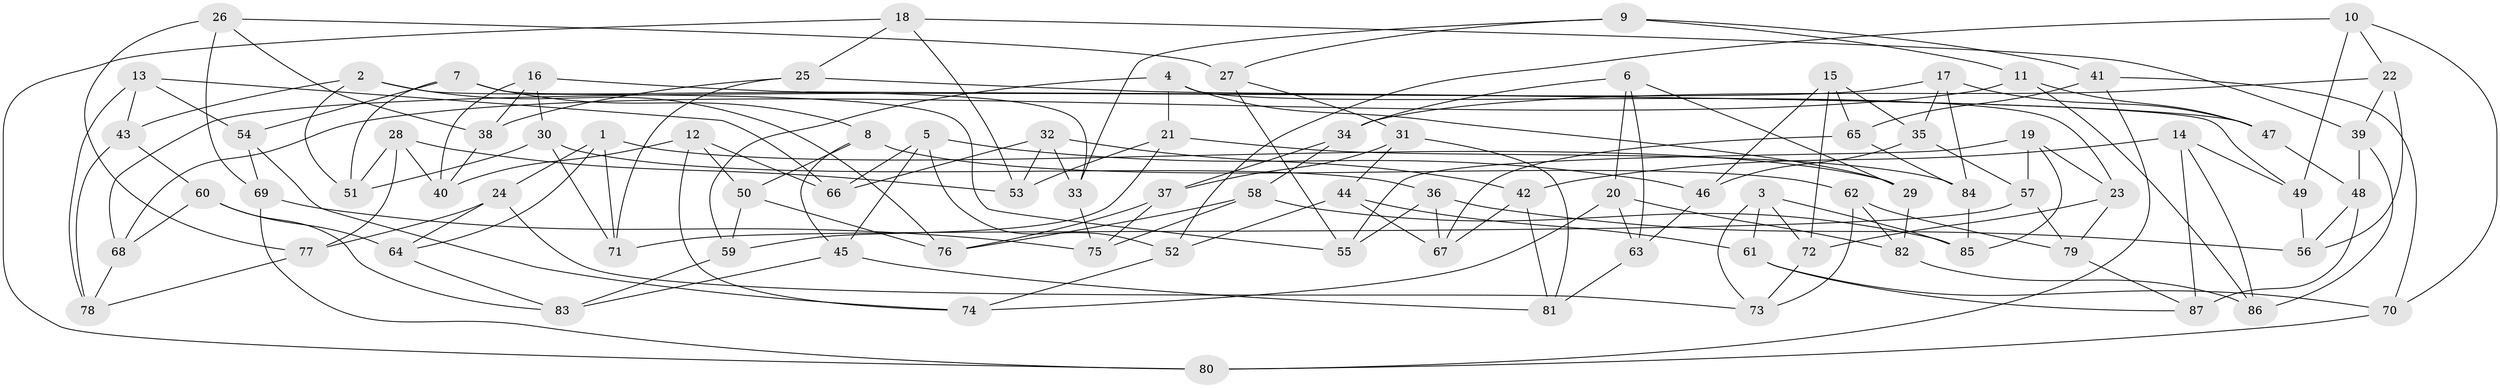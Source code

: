 // coarse degree distribution, {5: 0.27450980392156865, 6: 0.4117647058823529, 4: 0.27450980392156865, 3: 0.0392156862745098}
// Generated by graph-tools (version 1.1) at 2025/42/03/06/25 10:42:22]
// undirected, 87 vertices, 174 edges
graph export_dot {
graph [start="1"]
  node [color=gray90,style=filled];
  1;
  2;
  3;
  4;
  5;
  6;
  7;
  8;
  9;
  10;
  11;
  12;
  13;
  14;
  15;
  16;
  17;
  18;
  19;
  20;
  21;
  22;
  23;
  24;
  25;
  26;
  27;
  28;
  29;
  30;
  31;
  32;
  33;
  34;
  35;
  36;
  37;
  38;
  39;
  40;
  41;
  42;
  43;
  44;
  45;
  46;
  47;
  48;
  49;
  50;
  51;
  52;
  53;
  54;
  55;
  56;
  57;
  58;
  59;
  60;
  61;
  62;
  63;
  64;
  65;
  66;
  67;
  68;
  69;
  70;
  71;
  72;
  73;
  74;
  75;
  76;
  77;
  78;
  79;
  80;
  81;
  82;
  83;
  84;
  85;
  86;
  87;
  1 -- 29;
  1 -- 64;
  1 -- 24;
  1 -- 71;
  2 -- 76;
  2 -- 51;
  2 -- 55;
  2 -- 43;
  3 -- 61;
  3 -- 72;
  3 -- 85;
  3 -- 73;
  4 -- 59;
  4 -- 21;
  4 -- 23;
  4 -- 29;
  5 -- 45;
  5 -- 52;
  5 -- 46;
  5 -- 66;
  6 -- 34;
  6 -- 63;
  6 -- 29;
  6 -- 20;
  7 -- 8;
  7 -- 51;
  7 -- 33;
  7 -- 54;
  8 -- 62;
  8 -- 45;
  8 -- 50;
  9 -- 33;
  9 -- 11;
  9 -- 41;
  9 -- 27;
  10 -- 22;
  10 -- 52;
  10 -- 49;
  10 -- 70;
  11 -- 68;
  11 -- 47;
  11 -- 86;
  12 -- 66;
  12 -- 74;
  12 -- 50;
  12 -- 40;
  13 -- 43;
  13 -- 54;
  13 -- 78;
  13 -- 66;
  14 -- 49;
  14 -- 87;
  14 -- 86;
  14 -- 42;
  15 -- 72;
  15 -- 65;
  15 -- 46;
  15 -- 35;
  16 -- 38;
  16 -- 40;
  16 -- 49;
  16 -- 30;
  17 -- 35;
  17 -- 47;
  17 -- 68;
  17 -- 84;
  18 -- 53;
  18 -- 39;
  18 -- 25;
  18 -- 80;
  19 -- 57;
  19 -- 85;
  19 -- 55;
  19 -- 23;
  20 -- 63;
  20 -- 82;
  20 -- 74;
  21 -- 59;
  21 -- 84;
  21 -- 53;
  22 -- 56;
  22 -- 34;
  22 -- 39;
  23 -- 72;
  23 -- 79;
  24 -- 77;
  24 -- 73;
  24 -- 64;
  25 -- 38;
  25 -- 47;
  25 -- 71;
  26 -- 38;
  26 -- 77;
  26 -- 27;
  26 -- 69;
  27 -- 55;
  27 -- 31;
  28 -- 77;
  28 -- 40;
  28 -- 53;
  28 -- 51;
  29 -- 82;
  30 -- 36;
  30 -- 51;
  30 -- 71;
  31 -- 81;
  31 -- 44;
  31 -- 37;
  32 -- 66;
  32 -- 33;
  32 -- 42;
  32 -- 53;
  33 -- 75;
  34 -- 37;
  34 -- 58;
  35 -- 57;
  35 -- 46;
  36 -- 56;
  36 -- 55;
  36 -- 67;
  37 -- 75;
  37 -- 76;
  38 -- 40;
  39 -- 48;
  39 -- 86;
  41 -- 65;
  41 -- 70;
  41 -- 80;
  42 -- 67;
  42 -- 81;
  43 -- 60;
  43 -- 78;
  44 -- 61;
  44 -- 67;
  44 -- 52;
  45 -- 81;
  45 -- 83;
  46 -- 63;
  47 -- 48;
  48 -- 56;
  48 -- 87;
  49 -- 56;
  50 -- 76;
  50 -- 59;
  52 -- 74;
  54 -- 74;
  54 -- 69;
  57 -- 71;
  57 -- 79;
  58 -- 76;
  58 -- 75;
  58 -- 85;
  59 -- 83;
  60 -- 68;
  60 -- 64;
  60 -- 83;
  61 -- 87;
  61 -- 70;
  62 -- 82;
  62 -- 79;
  62 -- 73;
  63 -- 81;
  64 -- 83;
  65 -- 84;
  65 -- 67;
  68 -- 78;
  69 -- 75;
  69 -- 80;
  70 -- 80;
  72 -- 73;
  77 -- 78;
  79 -- 87;
  82 -- 86;
  84 -- 85;
}
